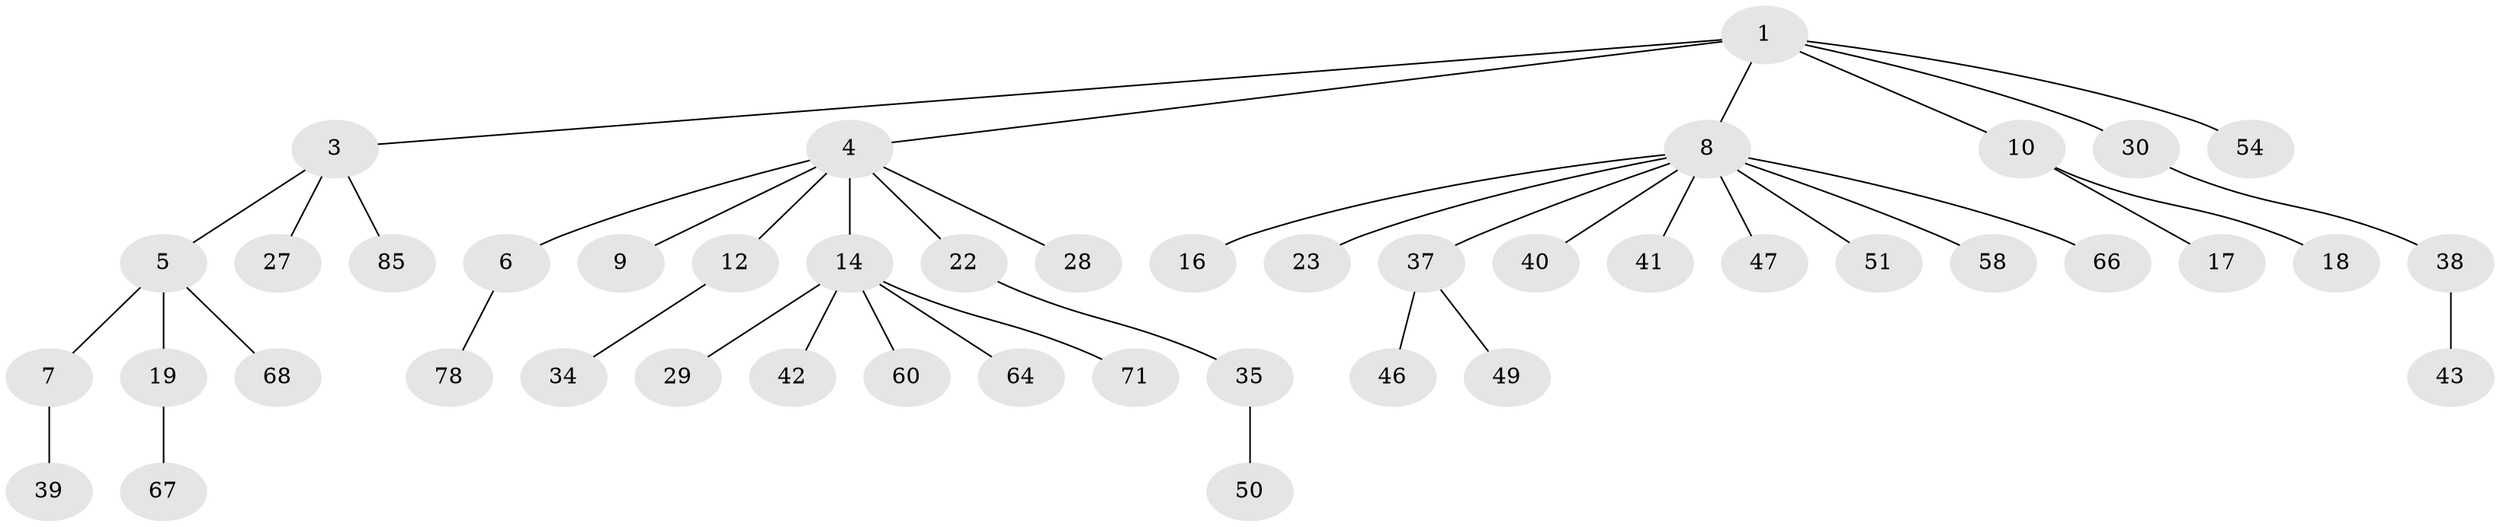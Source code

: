 // original degree distribution, {3: 0.08888888888888889, 5: 0.03333333333333333, 6: 0.011111111111111112, 9: 0.022222222222222223, 4: 0.044444444444444446, 2: 0.3, 1: 0.5}
// Generated by graph-tools (version 1.1) at 2025/19/03/04/25 18:19:19]
// undirected, 45 vertices, 44 edges
graph export_dot {
graph [start="1"]
  node [color=gray90,style=filled];
  1 [super="+2"];
  3 [super="+36+20+61"];
  4 [super="+11+74+59"];
  5;
  6;
  7;
  8 [super="+15+45+21+25+57+63+82"];
  9 [super="+13"];
  10 [super="+32+88"];
  12;
  14 [super="+24"];
  16;
  17;
  18 [super="+48"];
  19;
  22;
  23;
  27;
  28;
  29;
  30;
  34;
  35;
  37;
  38;
  39;
  40 [super="+73+81"];
  41;
  42 [super="+62+44"];
  43;
  46;
  47 [super="+77+52"];
  49;
  50 [super="+53"];
  51;
  54;
  58;
  60;
  64;
  66;
  67;
  68 [super="+70"];
  71;
  78;
  85;
  1 -- 4;
  1 -- 10;
  1 -- 3;
  1 -- 54;
  1 -- 8;
  1 -- 30;
  3 -- 5;
  3 -- 27;
  3 -- 85;
  4 -- 6;
  4 -- 9;
  4 -- 12;
  4 -- 14;
  4 -- 28;
  4 -- 22;
  5 -- 7;
  5 -- 19;
  5 -- 68;
  6 -- 78;
  7 -- 39;
  8 -- 16;
  8 -- 58;
  8 -- 37;
  8 -- 66;
  8 -- 41;
  8 -- 23;
  8 -- 40;
  8 -- 51;
  8 -- 47;
  10 -- 17;
  10 -- 18;
  12 -- 34;
  14 -- 29;
  14 -- 42;
  14 -- 60;
  14 -- 64;
  14 -- 71;
  19 -- 67;
  22 -- 35;
  30 -- 38;
  35 -- 50;
  37 -- 46;
  37 -- 49;
  38 -- 43;
}
